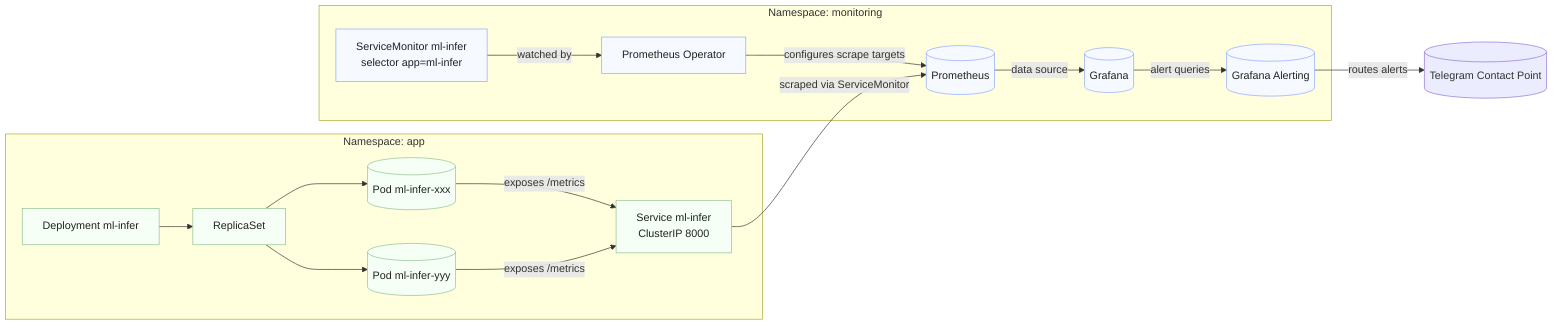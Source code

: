 flowchart LR
  subgraph ns_app["Namespace: app"]
    Adep[Deployment ml-infer]
    Ars[ReplicaSet]
    Apod1[(Pod ml-infer-xxx)]
    Apod2[(Pod ml-infer-yyy)]
    Asvc[Service ml-infer\nClusterIP 8000]
  end

  subgraph ns_mon["Namespace: monitoring"]
    SM[ServiceMonitor ml-infer\nselector app=ml-infer]
    PO[Prometheus Operator]
    P[(Prometheus)]
    G[(Grafana)]
    AM[(Grafana Alerting)]
  end

  Adep --> Ars --> Apod1
  Ars --> Apod2
  Apod1 -- exposes /metrics --> Asvc
  Apod2 -- exposes /metrics --> Asvc

  SM -- watched by --> PO
  PO -- configures scrape targets --> P

  Asvc -- scraped via ServiceMonitor --> P

  P -- data source --> G
  G -- alert queries --> AM
  AM -- routes alerts --> T[(Telegram Contact Point)]

  classDef k8s fill:#f6fff6,stroke:#8fbf8f,color:#222;
  classDef mon fill:#f6f9ff,stroke:#88a8ff,color:#222;

  class Adep,Ars,Apod1,Apod2,Asvc k8s
  class SM,PO,P,G,AM mon